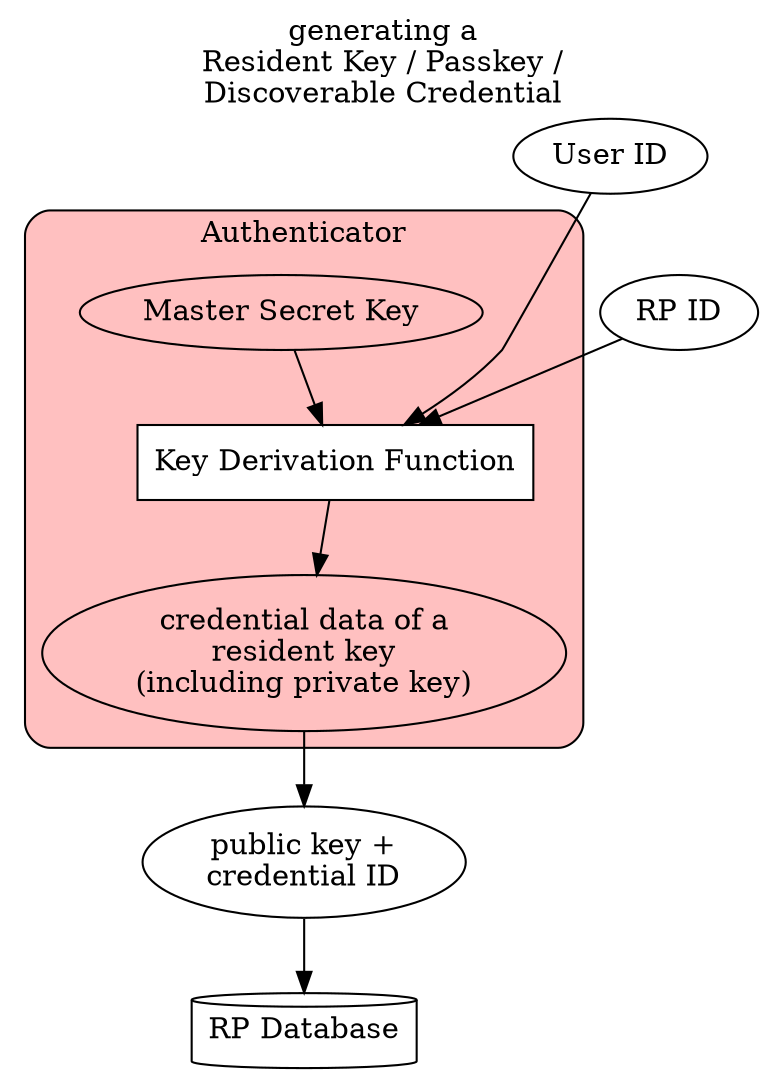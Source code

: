 digraph ResidentKey {
    rankdir=TB;
    
    // Global Styles
    node [shape=ellipse];
    
    // Title
    label = "generating a\nResident Key / Passkey /\nDiscoverable Credential";
    labelloc = "t";
    
    subgraph cluster_authenticator {
        label = "Authenticator";
	style = "rounded";
	bgcolor = "#ffc0c0";
        MasterKey [label="Master Secret Key"];
	KDF [
	    label="Key Derivation Function";
	    shape=box;
	    style="filled";
	    fillcolor="#ffffff"
	];
        ResidentKey [label="credential data of a\nresident key\n(including private key)"];
    }
    
    RP_ID [label="RP ID"];
    User_ID [label="User ID"];
    PubKey [label="public key +\ncredential ID"];
    RP_DB [label="RP Database", shape=cylinder];

    { MasterKey RP_ID User_ID } -> KDF;
    KDF -> ResidentKey -> PubKey -> RP_DB;

    // for layout control
    User_ID -> RP_ID [style=invis, constraint=true];
}
